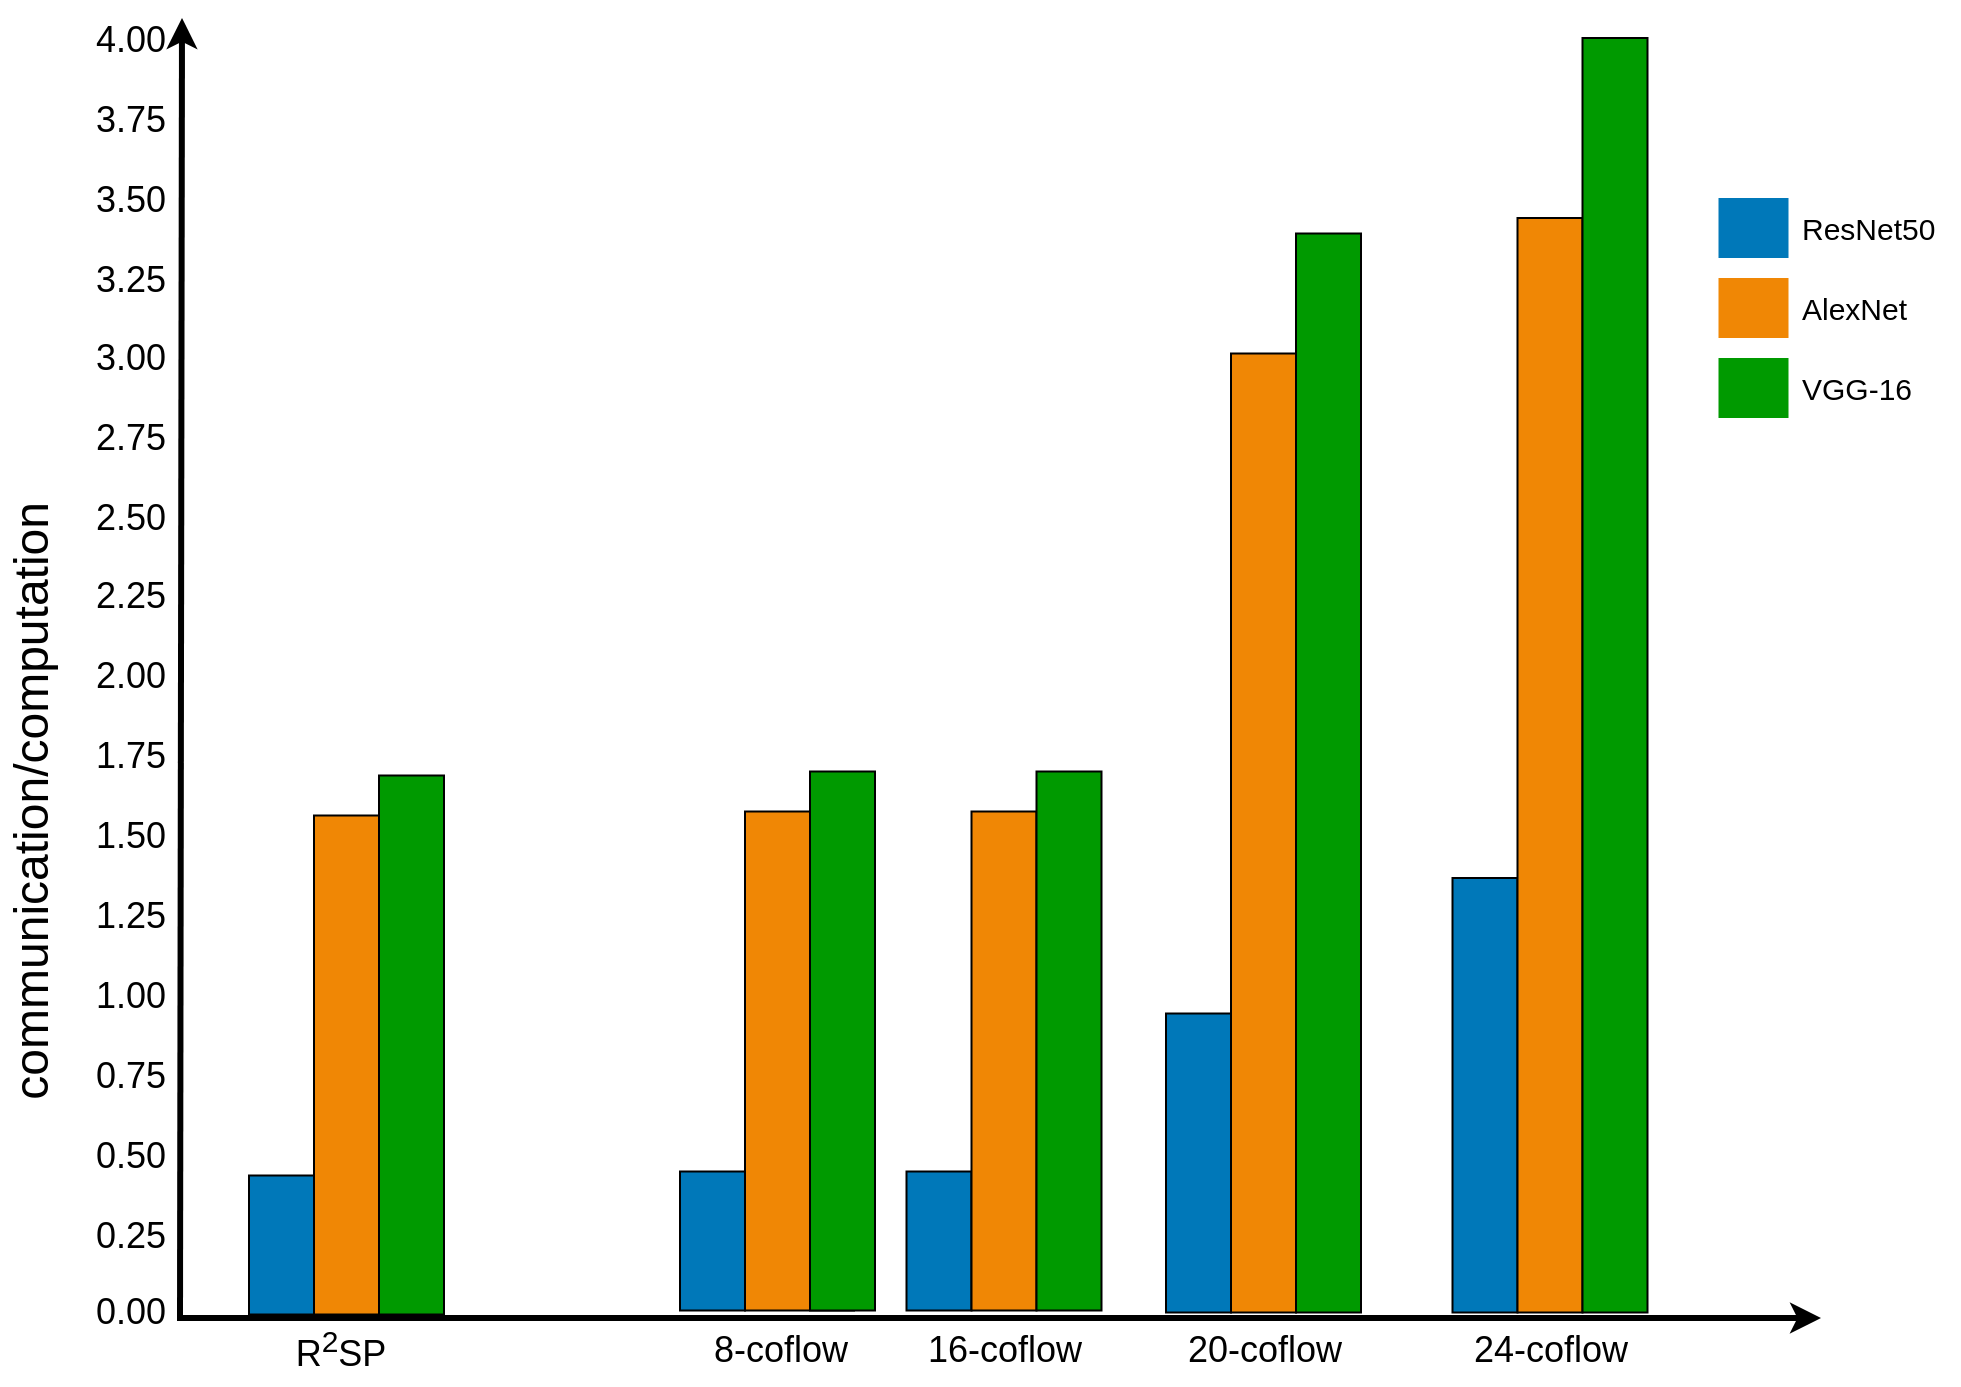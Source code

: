 <mxfile version="13.8.1" type="github">
  <diagram id="T89XPPoivCCFEeKoEIFi" name="第 1 页">
    <mxGraphModel dx="-24" dy="1586" grid="1" gridSize="10" guides="1" tooltips="1" connect="1" arrows="1" fold="1" page="1" pageScale="1" pageWidth="827" pageHeight="1169" math="0" shadow="0">
      <root>
        <mxCell id="0" />
        <mxCell id="1" parent="0" />
        <mxCell id="WCGk1mYOTGd77UesOvjc-1" value="" style="edgeStyle=none;html=1;fontColor=#000000;strokeWidth=3;strokeColor=#000000;" parent="1" edge="1">
          <mxGeometry width="100" height="100" relative="1" as="geometry">
            <mxPoint x="2210" y="1600.5" as="sourcePoint" />
            <mxPoint x="2211" y="950" as="targetPoint" />
          </mxGeometry>
        </mxCell>
        <mxCell id="WCGk1mYOTGd77UesOvjc-2" value="" style="edgeStyle=none;html=1;fontColor=#000000;strokeWidth=3;strokeColor=#000000;" parent="1" edge="1">
          <mxGeometry width="100" height="100" relative="1" as="geometry">
            <mxPoint x="2208.5" y="1600" as="sourcePoint" />
            <mxPoint x="3030.5" y="1600" as="targetPoint" />
          </mxGeometry>
        </mxCell>
        <mxCell id="WCGk1mYOTGd77UesOvjc-3" value="8-coflow" style="text;spacingTop=-5;align=center;verticalAlign=middle;fontStyle=0;html=1;fontSize=18;points=[];strokeColor=none;" parent="1" vertex="1">
          <mxGeometry x="2450" y="1603.25" width="120" height="30" as="geometry" />
        </mxCell>
        <mxCell id="WCGk1mYOTGd77UesOvjc-4" value="16-coflow" style="text;spacingTop=-5;align=center;verticalAlign=middle;fontStyle=0;html=1;fontSize=18;points=[];strokeColor=none;" parent="1" vertex="1">
          <mxGeometry x="2562" y="1603.25" width="120" height="30" as="geometry" />
        </mxCell>
        <mxCell id="WCGk1mYOTGd77UesOvjc-5" value="20-coflow" style="text;spacingTop=-5;align=center;verticalAlign=middle;fontStyle=0;html=1;fontSize=18;points=[];strokeColor=none;" parent="1" vertex="1">
          <mxGeometry x="2691.75" y="1603.25" width="120" height="30" as="geometry" />
        </mxCell>
        <mxCell id="WCGk1mYOTGd77UesOvjc-6" value="" style="whiteSpace=wrap;gradientColor=none;gradientDirection=east;strokeColor=none;html=1;fontColor=#23445d;fillColor=#009a00;" parent="1" vertex="1">
          <mxGeometry x="2979.25" y="1120" width="35.0" height="30.0" as="geometry" />
        </mxCell>
        <mxCell id="WCGk1mYOTGd77UesOvjc-7" value="" style="whiteSpace=wrap;gradientColor=none;gradientDirection=east;strokeColor=none;html=1;fontColor=#23445d;fillColor=#F08705;" parent="1" vertex="1">
          <mxGeometry x="2979.25" y="1080" width="35.0" height="30.0" as="geometry" />
        </mxCell>
        <mxCell id="WCGk1mYOTGd77UesOvjc-8" value="" style="whiteSpace=wrap;gradientColor=none;gradientDirection=east;strokeColor=none;html=1;fontColor=#23445d;fillColor=#0078b9;" parent="1" vertex="1">
          <mxGeometry x="2979.25" y="1040" width="35.0" height="30.0" as="geometry" />
        </mxCell>
        <mxCell id="WCGk1mYOTGd77UesOvjc-9" value="AlexNet" style="text;spacingTop=-5;html=1;points=[];fontSize=15;" parent="1" vertex="1">
          <mxGeometry x="3019.25" y="1085" width="80" height="20" as="geometry" />
        </mxCell>
        <mxCell id="WCGk1mYOTGd77UesOvjc-10" value="ResNet50" style="text;spacingTop=-5;html=1;points=[];fontSize=15;" parent="1" vertex="1">
          <mxGeometry x="3019.25" y="1045" width="80" height="20" as="geometry" />
        </mxCell>
        <mxCell id="WCGk1mYOTGd77UesOvjc-11" value="VGG-16&lt;br&gt;" style="text;spacingTop=-5;html=1;points=[];fontSize=15;" parent="1" vertex="1">
          <mxGeometry x="3019.25" y="1125" width="80" height="20" as="geometry" />
        </mxCell>
        <mxCell id="WCGk1mYOTGd77UesOvjc-12" value="communication/computation" style="text;spacingTop=-5;html=1;fontSize=24;fontStyle=0;points=[];textDirection=ltr;align=right;verticalAlign=top;horizontal=0;" parent="1" vertex="1">
          <mxGeometry x="2120" y="1191" width="80" height="20" as="geometry" />
        </mxCell>
        <mxCell id="WCGk1mYOTGd77UesOvjc-13" value="2.75" style="text;spacingTop=-5;align=center;verticalAlign=middle;fontStyle=0;html=1;fontSize=18;points=[];labelBackgroundColor=none;labelBorderColor=none;rounded=0;" parent="1" vertex="1">
          <mxGeometry x="2170" y="1142" width="30" height="40" as="geometry" />
        </mxCell>
        <mxCell id="WCGk1mYOTGd77UesOvjc-14" value="" style="rounded=0;whiteSpace=wrap;html=1;fillColor=#0078B9;" parent="1" vertex="1">
          <mxGeometry x="2460" y="1526.75" width="32.5" height="69.5" as="geometry" />
        </mxCell>
        <mxCell id="WCGk1mYOTGd77UesOvjc-17" value="1.75" style="text;spacingTop=-5;align=center;verticalAlign=middle;fontStyle=0;html=1;fontSize=18;points=[];labelBackgroundColor=none;labelBorderColor=none;rounded=0;" parent="1" vertex="1">
          <mxGeometry x="2170" y="1301" width="30" height="40" as="geometry" />
        </mxCell>
        <mxCell id="WCGk1mYOTGd77UesOvjc-18" value="1.25" style="text;spacingTop=-5;align=center;verticalAlign=middle;fontStyle=0;html=1;fontSize=18;points=[];labelBackgroundColor=none;labelBorderColor=none;rounded=0;" parent="1" vertex="1">
          <mxGeometry x="2170" y="1381" width="30" height="40" as="geometry" />
        </mxCell>
        <mxCell id="WCGk1mYOTGd77UesOvjc-19" value="0.50" style="text;spacingTop=-5;align=center;verticalAlign=middle;fontStyle=0;html=1;fontSize=18;points=[];labelBackgroundColor=none;labelBorderColor=none;rounded=0;" parent="1" vertex="1">
          <mxGeometry x="2170" y="1501.75" width="30" height="40" as="geometry" />
        </mxCell>
        <mxCell id="WCGk1mYOTGd77UesOvjc-20" value="2.25" style="text;spacingTop=-5;align=center;verticalAlign=middle;fontStyle=0;html=1;fontSize=18;points=[];labelBackgroundColor=none;labelBorderColor=none;rounded=0;" parent="1" vertex="1">
          <mxGeometry x="2170" y="1221" width="30" height="40" as="geometry" />
        </mxCell>
        <mxCell id="WCGk1mYOTGd77UesOvjc-21" value="2.50" style="text;spacingTop=-5;align=center;verticalAlign=middle;fontStyle=0;html=1;fontSize=18;points=[];labelBackgroundColor=none;labelBorderColor=none;rounded=0;" parent="1" vertex="1">
          <mxGeometry x="2170" y="1182" width="30" height="40" as="geometry" />
        </mxCell>
        <mxCell id="WCGk1mYOTGd77UesOvjc-22" value="2.00" style="text;spacingTop=-5;align=center;verticalAlign=middle;fontStyle=0;html=1;fontSize=18;points=[];labelBackgroundColor=none;labelBorderColor=none;rounded=0;" parent="1" vertex="1">
          <mxGeometry x="2170" y="1261" width="30" height="40" as="geometry" />
        </mxCell>
        <mxCell id="WCGk1mYOTGd77UesOvjc-23" value="1.50" style="text;spacingTop=-5;align=center;verticalAlign=middle;fontStyle=0;html=1;fontSize=18;points=[];labelBackgroundColor=none;labelBorderColor=none;rounded=0;" parent="1" vertex="1">
          <mxGeometry x="2170" y="1341" width="30" height="40" as="geometry" />
        </mxCell>
        <mxCell id="WCGk1mYOTGd77UesOvjc-24" value="1.00" style="text;spacingTop=-5;align=center;verticalAlign=middle;fontStyle=0;html=1;fontSize=18;points=[];labelBackgroundColor=none;labelBorderColor=none;rounded=0;" parent="1" vertex="1">
          <mxGeometry x="2170" y="1421" width="30" height="40" as="geometry" />
        </mxCell>
        <mxCell id="WCGk1mYOTGd77UesOvjc-25" value="0.25" style="text;spacingTop=-5;align=center;verticalAlign=middle;fontStyle=0;html=1;fontSize=18;points=[];labelBackgroundColor=none;labelBorderColor=none;rounded=0;" parent="1" vertex="1">
          <mxGeometry x="2170" y="1541.5" width="30" height="40" as="geometry" />
        </mxCell>
        <mxCell id="WCGk1mYOTGd77UesOvjc-26" value="0.00" style="text;spacingTop=-5;align=center;verticalAlign=middle;fontStyle=0;html=1;fontSize=18;points=[];labelBackgroundColor=none;labelBorderColor=none;rounded=0;" parent="1" vertex="1">
          <mxGeometry x="2170" y="1579.5" width="30" height="40" as="geometry" />
        </mxCell>
        <mxCell id="WCGk1mYOTGd77UesOvjc-27" value="" style="rounded=0;whiteSpace=wrap;html=1;fillColor=#F08705;" parent="1" vertex="1">
          <mxGeometry x="2492.5" y="1346.75" width="54.5" height="249.5" as="geometry" />
        </mxCell>
        <mxCell id="WCGk1mYOTGd77UesOvjc-28" value="" style="rounded=0;whiteSpace=wrap;html=1;fillColor=#009A00;" parent="1" vertex="1">
          <mxGeometry x="2525" y="1326.75" width="32.5" height="269.5" as="geometry" />
        </mxCell>
        <mxCell id="WCGk1mYOTGd77UesOvjc-29" value="" style="rounded=0;whiteSpace=wrap;html=1;fillColor=#0078B9;" parent="1" vertex="1">
          <mxGeometry x="2573.25" y="1526.75" width="32.5" height="69.5" as="geometry" />
        </mxCell>
        <mxCell id="WCGk1mYOTGd77UesOvjc-30" value="" style="rounded=0;whiteSpace=wrap;html=1;fillColor=#F08705;" parent="1" vertex="1">
          <mxGeometry x="2605.75" y="1346.75" width="32.5" height="249.5" as="geometry" />
        </mxCell>
        <mxCell id="WCGk1mYOTGd77UesOvjc-31" value="" style="rounded=0;whiteSpace=wrap;html=1;fillColor=#009A00;" parent="1" vertex="1">
          <mxGeometry x="2638.25" y="1326.75" width="32.5" height="269.5" as="geometry" />
        </mxCell>
        <mxCell id="WCGk1mYOTGd77UesOvjc-32" value="" style="rounded=0;whiteSpace=wrap;html=1;fillColor=#0078B9;" parent="1" vertex="1">
          <mxGeometry x="2703" y="1447.75" width="32.5" height="149.5" as="geometry" />
        </mxCell>
        <mxCell id="WCGk1mYOTGd77UesOvjc-33" value="" style="rounded=0;whiteSpace=wrap;html=1;fillColor=#F08705;" parent="1" vertex="1">
          <mxGeometry x="2735.5" y="1117.75" width="32.5" height="479.5" as="geometry" />
        </mxCell>
        <mxCell id="WCGk1mYOTGd77UesOvjc-34" value="" style="rounded=0;whiteSpace=wrap;html=1;fillColor=#009A00;" parent="1" vertex="1">
          <mxGeometry x="2768" y="1057.75" width="32.5" height="539.5" as="geometry" />
        </mxCell>
        <mxCell id="DEcqkY3-tAxHTdAIMPjW-1" value="3.50" style="text;spacingTop=-5;align=center;verticalAlign=middle;fontStyle=0;html=1;fontSize=18;points=[];labelBackgroundColor=none;labelBorderColor=none;rounded=0;" vertex="1" parent="1">
          <mxGeometry x="2170" y="1023" width="30" height="40" as="geometry" />
        </mxCell>
        <mxCell id="DEcqkY3-tAxHTdAIMPjW-2" value="3.00" style="text;spacingTop=-5;align=center;verticalAlign=middle;fontStyle=0;html=1;fontSize=18;points=[];labelBackgroundColor=none;labelBorderColor=none;rounded=0;" vertex="1" parent="1">
          <mxGeometry x="2170" y="1102" width="30" height="40" as="geometry" />
        </mxCell>
        <mxCell id="DEcqkY3-tAxHTdAIMPjW-3" value="3.25" style="text;spacingTop=-5;align=center;verticalAlign=middle;fontStyle=0;html=1;fontSize=18;points=[];labelBackgroundColor=none;labelBorderColor=none;rounded=0;" vertex="1" parent="1">
          <mxGeometry x="2170" y="1063" width="30" height="40" as="geometry" />
        </mxCell>
        <mxCell id="DEcqkY3-tAxHTdAIMPjW-4" value="0.75" style="text;spacingTop=-5;align=center;verticalAlign=middle;fontStyle=0;html=1;fontSize=18;points=[];labelBackgroundColor=none;labelBorderColor=none;rounded=0;" vertex="1" parent="1">
          <mxGeometry x="2170" y="1461" width="30" height="40" as="geometry" />
        </mxCell>
        <mxCell id="DEcqkY3-tAxHTdAIMPjW-5" value="24-coflow" style="text;spacingTop=-5;align=center;verticalAlign=middle;fontStyle=0;html=1;fontSize=18;points=[];strokeColor=none;" vertex="1" parent="1">
          <mxGeometry x="2835" y="1603.25" width="120" height="30" as="geometry" />
        </mxCell>
        <mxCell id="DEcqkY3-tAxHTdAIMPjW-6" value="" style="rounded=0;whiteSpace=wrap;html=1;fillColor=#0078B9;" vertex="1" parent="1">
          <mxGeometry x="2846.25" y="1380" width="32.5" height="217.25" as="geometry" />
        </mxCell>
        <mxCell id="DEcqkY3-tAxHTdAIMPjW-7" value="" style="rounded=0;whiteSpace=wrap;html=1;fillColor=#F08705;" vertex="1" parent="1">
          <mxGeometry x="2878.75" y="1050" width="32.5" height="547.25" as="geometry" />
        </mxCell>
        <mxCell id="DEcqkY3-tAxHTdAIMPjW-8" value="" style="rounded=0;whiteSpace=wrap;html=1;fillColor=#009A00;" vertex="1" parent="1">
          <mxGeometry x="2911.25" y="960" width="32.5" height="637.25" as="geometry" />
        </mxCell>
        <mxCell id="DEcqkY3-tAxHTdAIMPjW-9" value="R&lt;sup&gt;2&lt;/sup&gt;SP" style="text;spacingTop=-5;align=center;verticalAlign=middle;fontStyle=0;html=1;fontSize=18;points=[];strokeColor=none;" vertex="1" parent="1">
          <mxGeometry x="2230" y="1603.25" width="120" height="30" as="geometry" />
        </mxCell>
        <mxCell id="DEcqkY3-tAxHTdAIMPjW-10" value="" style="rounded=0;whiteSpace=wrap;html=1;fillColor=#0078B9;" vertex="1" parent="1">
          <mxGeometry x="2244.5" y="1528.75" width="32.5" height="69.5" as="geometry" />
        </mxCell>
        <mxCell id="DEcqkY3-tAxHTdAIMPjW-11" value="" style="rounded=0;whiteSpace=wrap;html=1;fillColor=#F08705;" vertex="1" parent="1">
          <mxGeometry x="2277" y="1348.75" width="32.5" height="249.5" as="geometry" />
        </mxCell>
        <mxCell id="DEcqkY3-tAxHTdAIMPjW-12" value="" style="rounded=0;whiteSpace=wrap;html=1;fillColor=#009A00;" vertex="1" parent="1">
          <mxGeometry x="2309.5" y="1328.75" width="32.5" height="269.5" as="geometry" />
        </mxCell>
        <mxCell id="DEcqkY3-tAxHTdAIMPjW-15" value="4.00" style="text;spacingTop=-5;align=center;verticalAlign=middle;fontStyle=0;html=1;fontSize=18;points=[];labelBackgroundColor=none;labelBorderColor=none;rounded=0;" vertex="1" parent="1">
          <mxGeometry x="2170" y="943" width="30" height="40" as="geometry" />
        </mxCell>
        <mxCell id="DEcqkY3-tAxHTdAIMPjW-16" value="3.75" style="text;spacingTop=-5;align=center;verticalAlign=middle;fontStyle=0;html=1;fontSize=18;points=[];labelBackgroundColor=none;labelBorderColor=none;rounded=0;" vertex="1" parent="1">
          <mxGeometry x="2170" y="983" width="30" height="40" as="geometry" />
        </mxCell>
      </root>
    </mxGraphModel>
  </diagram>
</mxfile>
